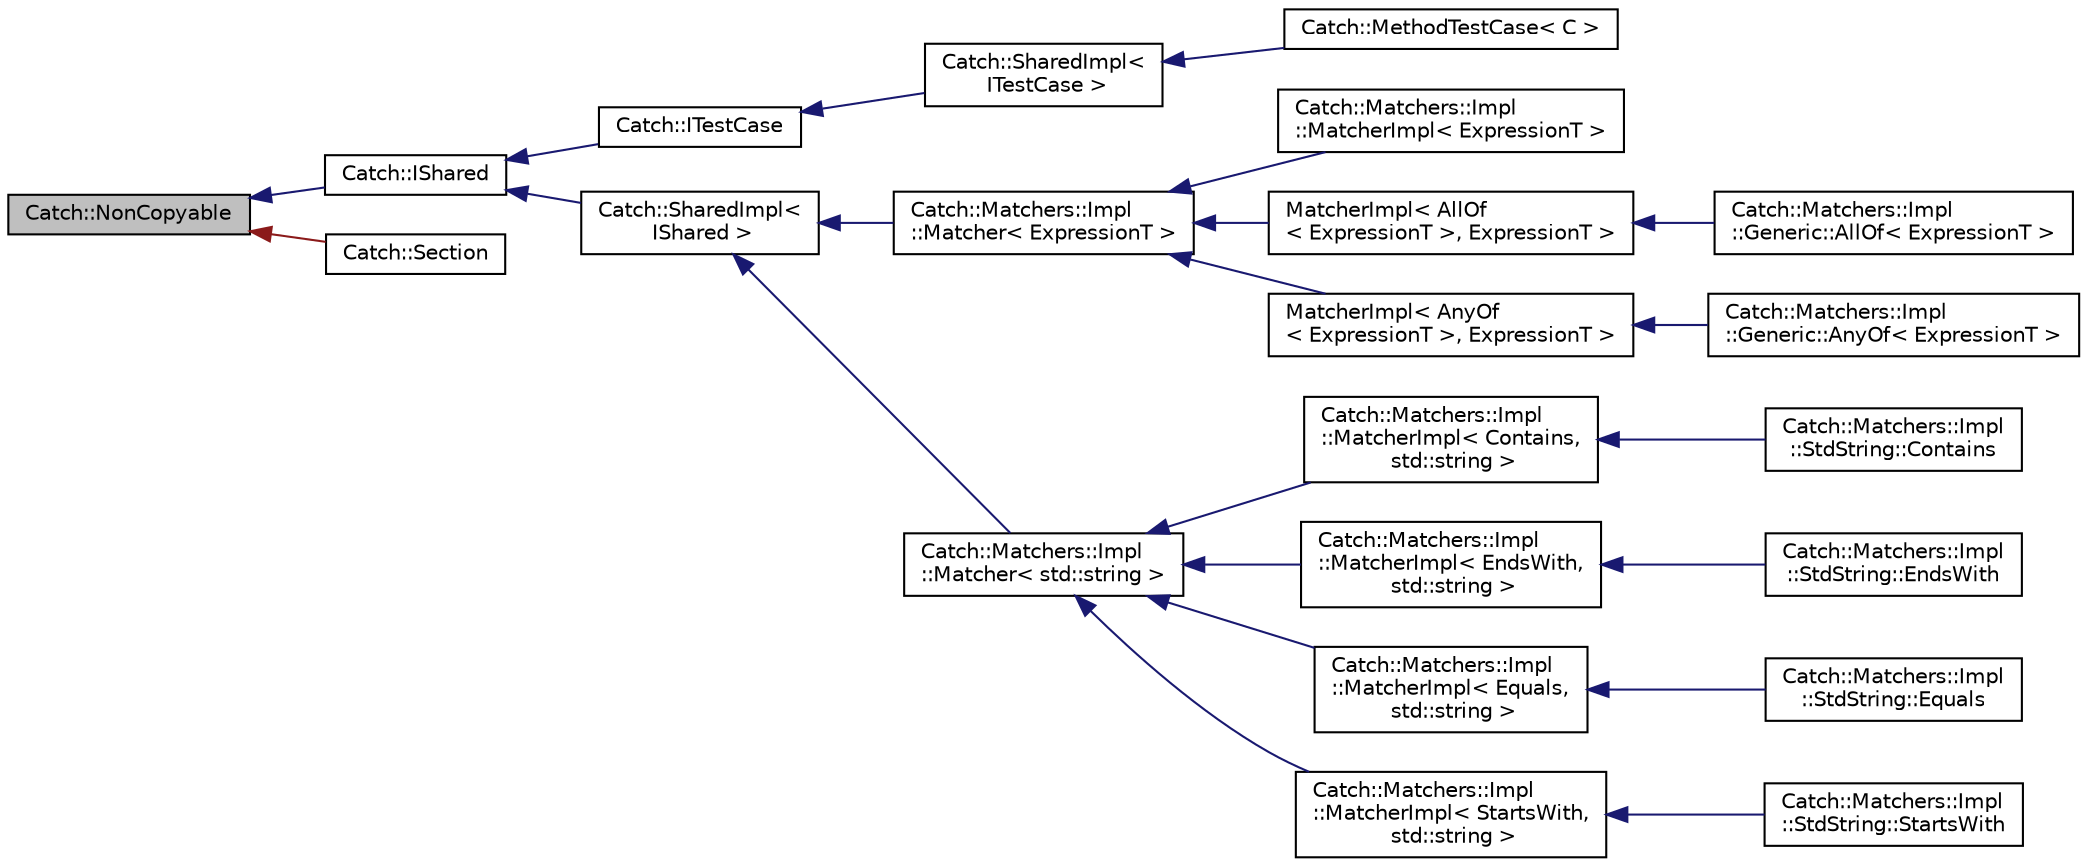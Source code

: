digraph "Catch::NonCopyable"
{
  edge [fontname="Helvetica",fontsize="10",labelfontname="Helvetica",labelfontsize="10"];
  node [fontname="Helvetica",fontsize="10",shape=record];
  rankdir="LR";
  Node0 [label="Catch::NonCopyable",height=0.2,width=0.4,color="black", fillcolor="grey75", style="filled", fontcolor="black"];
  Node0 -> Node1 [dir="back",color="midnightblue",fontsize="10",style="solid"];
  Node1 [label="Catch::IShared",height=0.2,width=0.4,color="black", fillcolor="white", style="filled",URL="$struct_catch_1_1_i_shared.html"];
  Node1 -> Node2 [dir="back",color="midnightblue",fontsize="10",style="solid"];
  Node2 [label="Catch::ITestCase",height=0.2,width=0.4,color="black", fillcolor="white", style="filled",URL="$struct_catch_1_1_i_test_case.html"];
  Node2 -> Node3 [dir="back",color="midnightblue",fontsize="10",style="solid"];
  Node3 [label="Catch::SharedImpl\<\l ITestCase \>",height=0.2,width=0.4,color="black", fillcolor="white", style="filled",URL="$struct_catch_1_1_shared_impl.html"];
  Node3 -> Node4 [dir="back",color="midnightblue",fontsize="10",style="solid"];
  Node4 [label="Catch::MethodTestCase\< C \>",height=0.2,width=0.4,color="black", fillcolor="white", style="filled",URL="$class_catch_1_1_method_test_case.html"];
  Node1 -> Node5 [dir="back",color="midnightblue",fontsize="10",style="solid"];
  Node5 [label="Catch::SharedImpl\<\l IShared \>",height=0.2,width=0.4,color="black", fillcolor="white", style="filled",URL="$struct_catch_1_1_shared_impl.html"];
  Node5 -> Node6 [dir="back",color="midnightblue",fontsize="10",style="solid"];
  Node6 [label="Catch::Matchers::Impl\l::Matcher\< ExpressionT \>",height=0.2,width=0.4,color="black", fillcolor="white", style="filled",URL="$struct_catch_1_1_matchers_1_1_impl_1_1_matcher.html"];
  Node6 -> Node7 [dir="back",color="midnightblue",fontsize="10",style="solid"];
  Node7 [label="Catch::Matchers::Impl\l::MatcherImpl\< ExpressionT \>",height=0.2,width=0.4,color="black", fillcolor="white", style="filled",URL="$struct_catch_1_1_matchers_1_1_impl_1_1_matcher_impl.html"];
  Node6 -> Node8 [dir="back",color="midnightblue",fontsize="10",style="solid"];
  Node8 [label="MatcherImpl\< AllOf\l\< ExpressionT \>, ExpressionT \>",height=0.2,width=0.4,color="black", fillcolor="white", style="filled",URL="$struct_catch_1_1_matchers_1_1_impl_1_1_matcher_impl.html"];
  Node8 -> Node9 [dir="back",color="midnightblue",fontsize="10",style="solid"];
  Node9 [label="Catch::Matchers::Impl\l::Generic::AllOf\< ExpressionT \>",height=0.2,width=0.4,color="black", fillcolor="white", style="filled",URL="$class_catch_1_1_matchers_1_1_impl_1_1_generic_1_1_all_of.html"];
  Node6 -> Node10 [dir="back",color="midnightblue",fontsize="10",style="solid"];
  Node10 [label="MatcherImpl\< AnyOf\l\< ExpressionT \>, ExpressionT \>",height=0.2,width=0.4,color="black", fillcolor="white", style="filled",URL="$struct_catch_1_1_matchers_1_1_impl_1_1_matcher_impl.html"];
  Node10 -> Node11 [dir="back",color="midnightblue",fontsize="10",style="solid"];
  Node11 [label="Catch::Matchers::Impl\l::Generic::AnyOf\< ExpressionT \>",height=0.2,width=0.4,color="black", fillcolor="white", style="filled",URL="$class_catch_1_1_matchers_1_1_impl_1_1_generic_1_1_any_of.html"];
  Node5 -> Node12 [dir="back",color="midnightblue",fontsize="10",style="solid"];
  Node12 [label="Catch::Matchers::Impl\l::Matcher\< std::string \>",height=0.2,width=0.4,color="black", fillcolor="white", style="filled",URL="$struct_catch_1_1_matchers_1_1_impl_1_1_matcher.html"];
  Node12 -> Node13 [dir="back",color="midnightblue",fontsize="10",style="solid"];
  Node13 [label="Catch::Matchers::Impl\l::MatcherImpl\< Contains,\l std::string \>",height=0.2,width=0.4,color="black", fillcolor="white", style="filled",URL="$struct_catch_1_1_matchers_1_1_impl_1_1_matcher_impl.html"];
  Node13 -> Node14 [dir="back",color="midnightblue",fontsize="10",style="solid"];
  Node14 [label="Catch::Matchers::Impl\l::StdString::Contains",height=0.2,width=0.4,color="black", fillcolor="white", style="filled",URL="$struct_catch_1_1_matchers_1_1_impl_1_1_std_string_1_1_contains.html"];
  Node12 -> Node15 [dir="back",color="midnightblue",fontsize="10",style="solid"];
  Node15 [label="Catch::Matchers::Impl\l::MatcherImpl\< EndsWith,\l std::string \>",height=0.2,width=0.4,color="black", fillcolor="white", style="filled",URL="$struct_catch_1_1_matchers_1_1_impl_1_1_matcher_impl.html"];
  Node15 -> Node16 [dir="back",color="midnightblue",fontsize="10",style="solid"];
  Node16 [label="Catch::Matchers::Impl\l::StdString::EndsWith",height=0.2,width=0.4,color="black", fillcolor="white", style="filled",URL="$struct_catch_1_1_matchers_1_1_impl_1_1_std_string_1_1_ends_with.html"];
  Node12 -> Node17 [dir="back",color="midnightblue",fontsize="10",style="solid"];
  Node17 [label="Catch::Matchers::Impl\l::MatcherImpl\< Equals,\l std::string \>",height=0.2,width=0.4,color="black", fillcolor="white", style="filled",URL="$struct_catch_1_1_matchers_1_1_impl_1_1_matcher_impl.html"];
  Node17 -> Node18 [dir="back",color="midnightblue",fontsize="10",style="solid"];
  Node18 [label="Catch::Matchers::Impl\l::StdString::Equals",height=0.2,width=0.4,color="black", fillcolor="white", style="filled",URL="$struct_catch_1_1_matchers_1_1_impl_1_1_std_string_1_1_equals.html"];
  Node12 -> Node19 [dir="back",color="midnightblue",fontsize="10",style="solid"];
  Node19 [label="Catch::Matchers::Impl\l::MatcherImpl\< StartsWith,\l std::string \>",height=0.2,width=0.4,color="black", fillcolor="white", style="filled",URL="$struct_catch_1_1_matchers_1_1_impl_1_1_matcher_impl.html"];
  Node19 -> Node20 [dir="back",color="midnightblue",fontsize="10",style="solid"];
  Node20 [label="Catch::Matchers::Impl\l::StdString::StartsWith",height=0.2,width=0.4,color="black", fillcolor="white", style="filled",URL="$struct_catch_1_1_matchers_1_1_impl_1_1_std_string_1_1_starts_with.html"];
  Node0 -> Node21 [dir="back",color="firebrick4",fontsize="10",style="solid"];
  Node21 [label="Catch::Section",height=0.2,width=0.4,color="black", fillcolor="white", style="filled",URL="$class_catch_1_1_section.html"];
}
